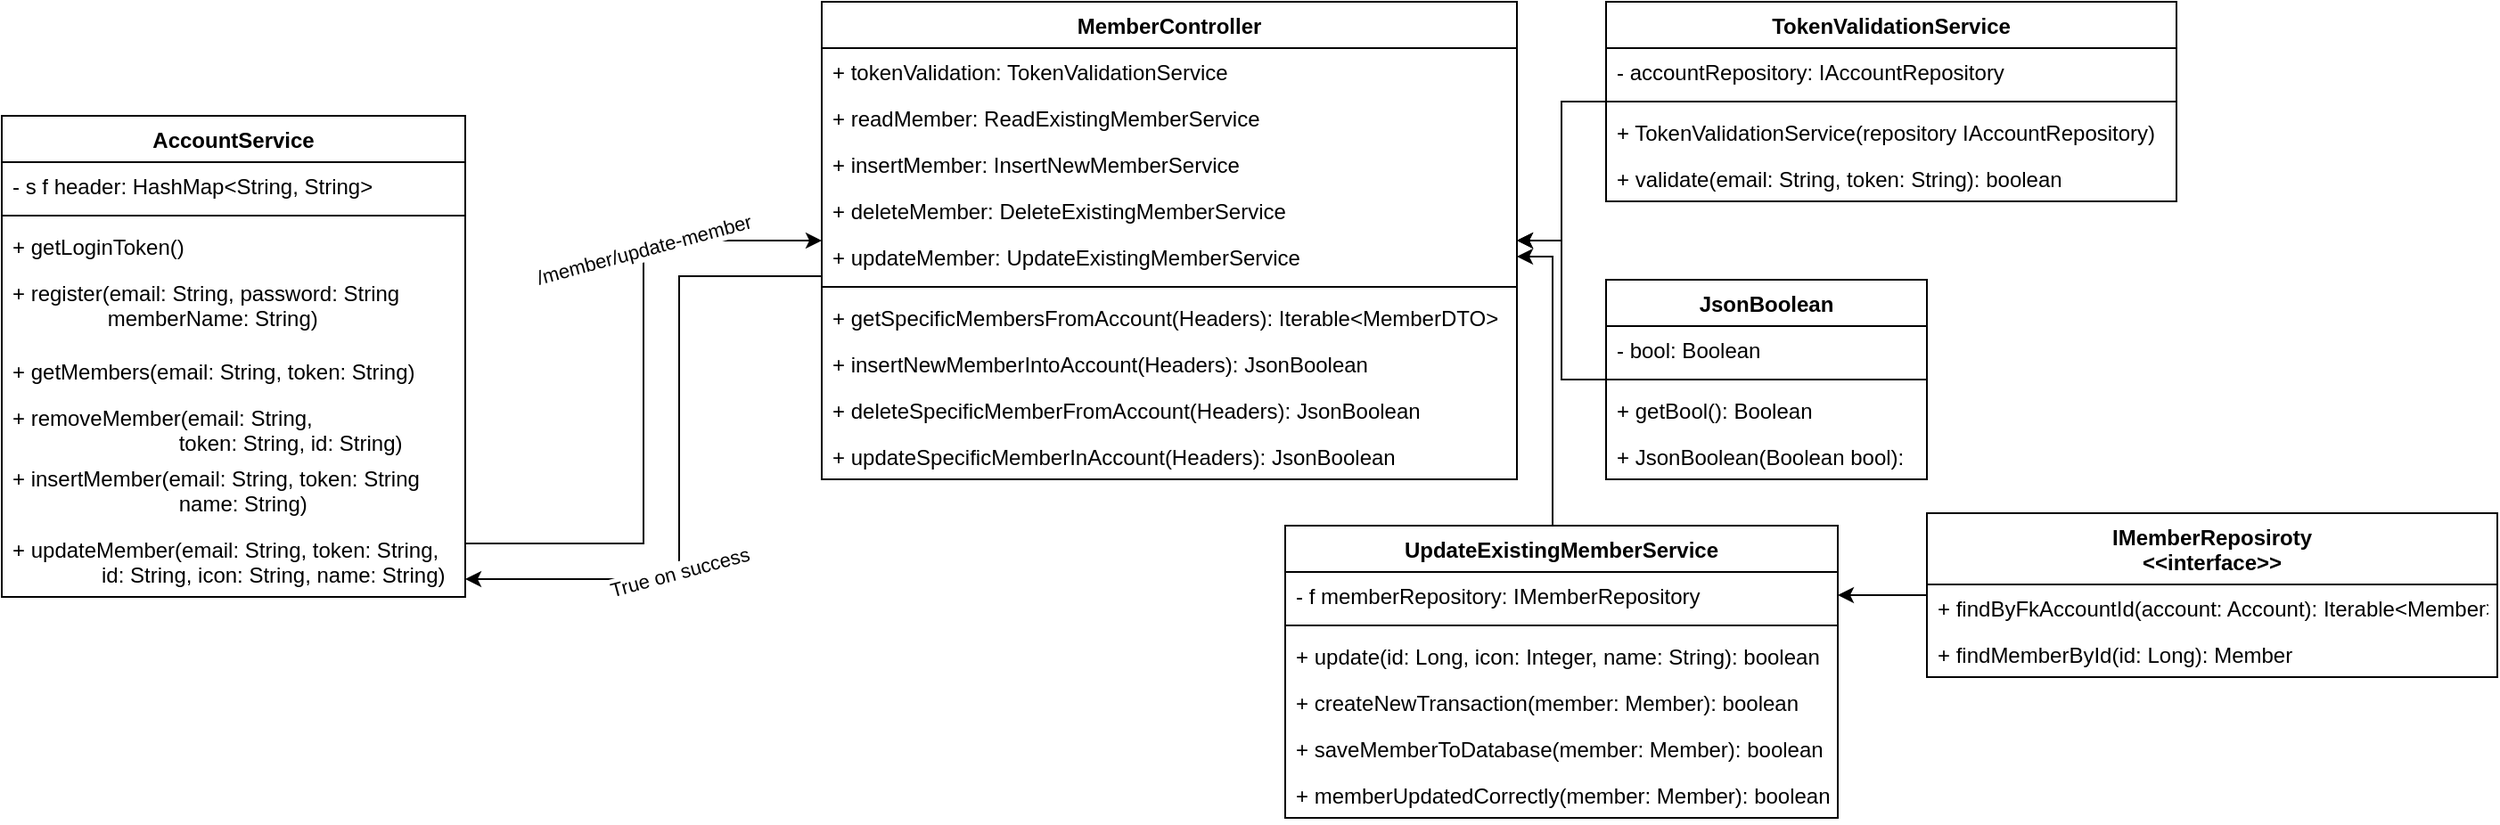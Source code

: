 <mxfile version="16.4.6" type="device"><diagram id="gSbdaDxsMbok1CSDJd0M" name="Page-1"><mxGraphModel dx="1778" dy="1001" grid="1" gridSize="10" guides="1" tooltips="1" connect="1" arrows="1" fold="1" page="1" pageScale="1" pageWidth="827" pageHeight="1169" math="0" shadow="0"><root><mxCell id="0"/><mxCell id="1" parent="0"/><mxCell id="hQ0m7gXWWsQ8C6nwubOk-6" value="AccountService" style="swimlane;fontStyle=1;align=center;verticalAlign=top;childLayout=stackLayout;horizontal=1;startSize=26;horizontalStack=0;resizeParent=1;resizeParentMax=0;resizeLast=0;collapsible=1;marginBottom=0;" vertex="1" parent="1"><mxGeometry x="30" y="160" width="260" height="270" as="geometry"/></mxCell><mxCell id="hQ0m7gXWWsQ8C6nwubOk-7" value="- s f header: HashMap&lt;String, String&gt;" style="text;strokeColor=none;fillColor=none;align=left;verticalAlign=top;spacingLeft=4;spacingRight=4;overflow=hidden;rotatable=0;points=[[0,0.5],[1,0.5]];portConstraint=eastwest;" vertex="1" parent="hQ0m7gXWWsQ8C6nwubOk-6"><mxGeometry y="26" width="260" height="26" as="geometry"/></mxCell><mxCell id="hQ0m7gXWWsQ8C6nwubOk-8" value="" style="line;strokeWidth=1;fillColor=none;align=left;verticalAlign=middle;spacingTop=-1;spacingLeft=3;spacingRight=3;rotatable=0;labelPosition=right;points=[];portConstraint=eastwest;" vertex="1" parent="hQ0m7gXWWsQ8C6nwubOk-6"><mxGeometry y="52" width="260" height="8" as="geometry"/></mxCell><mxCell id="hQ0m7gXWWsQ8C6nwubOk-9" value="+ getLoginToken()" style="text;strokeColor=none;fillColor=none;align=left;verticalAlign=top;spacingLeft=4;spacingRight=4;overflow=hidden;rotatable=0;points=[[0,0.5],[1,0.5]];portConstraint=eastwest;" vertex="1" parent="hQ0m7gXWWsQ8C6nwubOk-6"><mxGeometry y="60" width="260" height="26" as="geometry"/></mxCell><mxCell id="hQ0m7gXWWsQ8C6nwubOk-55" value="+ register(email: String, password: String&#10;                memberName: String)" style="text;strokeColor=none;fillColor=none;align=left;verticalAlign=top;spacingLeft=4;spacingRight=4;overflow=hidden;rotatable=0;points=[[0,0.5],[1,0.5]];portConstraint=eastwest;" vertex="1" parent="hQ0m7gXWWsQ8C6nwubOk-6"><mxGeometry y="86" width="260" height="44" as="geometry"/></mxCell><mxCell id="hQ0m7gXWWsQ8C6nwubOk-56" value="+ getMembers(email: String, token: String)" style="text;strokeColor=none;fillColor=none;align=left;verticalAlign=top;spacingLeft=4;spacingRight=4;overflow=hidden;rotatable=0;points=[[0,0.5],[1,0.5]];portConstraint=eastwest;" vertex="1" parent="hQ0m7gXWWsQ8C6nwubOk-6"><mxGeometry y="130" width="260" height="26" as="geometry"/></mxCell><mxCell id="hQ0m7gXWWsQ8C6nwubOk-57" value="+ removeMember(email: String, &#10;                            token: String, id: String)" style="text;strokeColor=none;fillColor=none;align=left;verticalAlign=top;spacingLeft=4;spacingRight=4;overflow=hidden;rotatable=0;points=[[0,0.5],[1,0.5]];portConstraint=eastwest;" vertex="1" parent="hQ0m7gXWWsQ8C6nwubOk-6"><mxGeometry y="156" width="260" height="34" as="geometry"/></mxCell><mxCell id="hQ0m7gXWWsQ8C6nwubOk-58" value="+ insertMember(email: String, token: String&#10;                            name: String)" style="text;strokeColor=none;fillColor=none;align=left;verticalAlign=top;spacingLeft=4;spacingRight=4;overflow=hidden;rotatable=0;points=[[0,0.5],[1,0.5]];portConstraint=eastwest;" vertex="1" parent="hQ0m7gXWWsQ8C6nwubOk-6"><mxGeometry y="190" width="260" height="40" as="geometry"/></mxCell><mxCell id="hQ0m7gXWWsQ8C6nwubOk-59" value="+ updateMember(email: String, token: String,&#10;               id: String, icon: String, name: String)" style="text;strokeColor=none;fillColor=none;align=left;verticalAlign=top;spacingLeft=4;spacingRight=4;overflow=hidden;rotatable=0;points=[[0,0.5],[1,0.5]];portConstraint=eastwest;" vertex="1" parent="hQ0m7gXWWsQ8C6nwubOk-6"><mxGeometry y="230" width="260" height="40" as="geometry"/></mxCell><mxCell id="hQ0m7gXWWsQ8C6nwubOk-10" value="MemberController" style="swimlane;fontStyle=1;align=center;verticalAlign=top;childLayout=stackLayout;horizontal=1;startSize=26;horizontalStack=0;resizeParent=1;resizeParentMax=0;resizeLast=0;collapsible=1;marginBottom=0;" vertex="1" parent="1"><mxGeometry x="490" y="96" width="390" height="268" as="geometry"/></mxCell><mxCell id="hQ0m7gXWWsQ8C6nwubOk-35" value="+ tokenValidation: TokenValidationService " style="text;strokeColor=none;fillColor=none;align=left;verticalAlign=top;spacingLeft=4;spacingRight=4;overflow=hidden;rotatable=0;points=[[0,0.5],[1,0.5]];portConstraint=eastwest;" vertex="1" parent="hQ0m7gXWWsQ8C6nwubOk-10"><mxGeometry y="26" width="390" height="26" as="geometry"/></mxCell><mxCell id="hQ0m7gXWWsQ8C6nwubOk-11" value="+ readMember: ReadExistingMemberService " style="text;strokeColor=none;fillColor=none;align=left;verticalAlign=top;spacingLeft=4;spacingRight=4;overflow=hidden;rotatable=0;points=[[0,0.5],[1,0.5]];portConstraint=eastwest;" vertex="1" parent="hQ0m7gXWWsQ8C6nwubOk-10"><mxGeometry y="52" width="390" height="26" as="geometry"/></mxCell><mxCell id="hQ0m7gXWWsQ8C6nwubOk-16" value="+ insertMember: InsertNewMemberService " style="text;strokeColor=none;fillColor=none;align=left;verticalAlign=top;spacingLeft=4;spacingRight=4;overflow=hidden;rotatable=0;points=[[0,0.5],[1,0.5]];portConstraint=eastwest;" vertex="1" parent="hQ0m7gXWWsQ8C6nwubOk-10"><mxGeometry y="78" width="390" height="26" as="geometry"/></mxCell><mxCell id="hQ0m7gXWWsQ8C6nwubOk-17" value="+ deleteMember: DeleteExistingMemberService " style="text;strokeColor=none;fillColor=none;align=left;verticalAlign=top;spacingLeft=4;spacingRight=4;overflow=hidden;rotatable=0;points=[[0,0.5],[1,0.5]];portConstraint=eastwest;" vertex="1" parent="hQ0m7gXWWsQ8C6nwubOk-10"><mxGeometry y="104" width="390" height="26" as="geometry"/></mxCell><mxCell id="hQ0m7gXWWsQ8C6nwubOk-18" value="+ updateMember: UpdateExistingMemberService " style="text;strokeColor=none;fillColor=none;align=left;verticalAlign=top;spacingLeft=4;spacingRight=4;overflow=hidden;rotatable=0;points=[[0,0.5],[1,0.5]];portConstraint=eastwest;" vertex="1" parent="hQ0m7gXWWsQ8C6nwubOk-10"><mxGeometry y="130" width="390" height="26" as="geometry"/></mxCell><mxCell id="hQ0m7gXWWsQ8C6nwubOk-12" value="" style="line;strokeWidth=1;fillColor=none;align=left;verticalAlign=middle;spacingTop=-1;spacingLeft=3;spacingRight=3;rotatable=0;labelPosition=right;points=[];portConstraint=eastwest;" vertex="1" parent="hQ0m7gXWWsQ8C6nwubOk-10"><mxGeometry y="156" width="390" height="8" as="geometry"/></mxCell><mxCell id="hQ0m7gXWWsQ8C6nwubOk-13" value="+ getSpecificMembersFromAccount(Headers): Iterable&lt;MemberDTO&gt;" style="text;strokeColor=none;fillColor=none;align=left;verticalAlign=top;spacingLeft=4;spacingRight=4;overflow=hidden;rotatable=0;points=[[0,0.5],[1,0.5]];portConstraint=eastwest;" vertex="1" parent="hQ0m7gXWWsQ8C6nwubOk-10"><mxGeometry y="164" width="390" height="26" as="geometry"/></mxCell><mxCell id="hQ0m7gXWWsQ8C6nwubOk-19" value="+ insertNewMemberIntoAccount(Headers): JsonBoolean" style="text;strokeColor=none;fillColor=none;align=left;verticalAlign=top;spacingLeft=4;spacingRight=4;overflow=hidden;rotatable=0;points=[[0,0.5],[1,0.5]];portConstraint=eastwest;" vertex="1" parent="hQ0m7gXWWsQ8C6nwubOk-10"><mxGeometry y="190" width="390" height="26" as="geometry"/></mxCell><mxCell id="hQ0m7gXWWsQ8C6nwubOk-20" value="+ deleteSpecificMemberFromAccount(Headers): JsonBoolean" style="text;strokeColor=none;fillColor=none;align=left;verticalAlign=top;spacingLeft=4;spacingRight=4;overflow=hidden;rotatable=0;points=[[0,0.5],[1,0.5]];portConstraint=eastwest;" vertex="1" parent="hQ0m7gXWWsQ8C6nwubOk-10"><mxGeometry y="216" width="390" height="26" as="geometry"/></mxCell><mxCell id="hQ0m7gXWWsQ8C6nwubOk-21" value="+ updateSpecificMemberInAccount(Headers): JsonBoolean" style="text;strokeColor=none;fillColor=none;align=left;verticalAlign=top;spacingLeft=4;spacingRight=4;overflow=hidden;rotatable=0;points=[[0,0.5],[1,0.5]];portConstraint=eastwest;" vertex="1" parent="hQ0m7gXWWsQ8C6nwubOk-10"><mxGeometry y="242" width="390" height="26" as="geometry"/></mxCell><mxCell id="hQ0m7gXWWsQ8C6nwubOk-14" style="edgeStyle=orthogonalEdgeStyle;rounded=0;orthogonalLoop=1;jettySize=auto;html=1;" edge="1" parent="1" source="hQ0m7gXWWsQ8C6nwubOk-59" target="hQ0m7gXWWsQ8C6nwubOk-18"><mxGeometry relative="1" as="geometry"><Array as="points"><mxPoint x="390" y="400"/><mxPoint x="390" y="230"/></Array></mxGeometry></mxCell><mxCell id="hQ0m7gXWWsQ8C6nwubOk-15" value="/member/update-member" style="edgeLabel;html=1;align=center;verticalAlign=middle;resizable=0;points=[];rotation=-15;" vertex="1" connectable="0" parent="hQ0m7gXWWsQ8C6nwubOk-14"><mxGeometry x="-0.184" y="-2" relative="1" as="geometry"><mxPoint x="-2" y="-114" as="offset"/></mxGeometry></mxCell><mxCell id="hQ0m7gXWWsQ8C6nwubOk-34" style="edgeStyle=orthogonalEdgeStyle;rounded=0;orthogonalLoop=1;jettySize=auto;html=1;" edge="1" parent="1" source="hQ0m7gXWWsQ8C6nwubOk-24" target="hQ0m7gXWWsQ8C6nwubOk-10"><mxGeometry relative="1" as="geometry"/></mxCell><mxCell id="hQ0m7gXWWsQ8C6nwubOk-24" value="JsonBoolean" style="swimlane;fontStyle=1;align=center;verticalAlign=top;childLayout=stackLayout;horizontal=1;startSize=26;horizontalStack=0;resizeParent=1;resizeParentMax=0;resizeLast=0;collapsible=1;marginBottom=0;" vertex="1" parent="1"><mxGeometry x="930" y="252" width="180" height="112" as="geometry"/></mxCell><mxCell id="hQ0m7gXWWsQ8C6nwubOk-25" value="- bool: Boolean" style="text;strokeColor=none;fillColor=none;align=left;verticalAlign=top;spacingLeft=4;spacingRight=4;overflow=hidden;rotatable=0;points=[[0,0.5],[1,0.5]];portConstraint=eastwest;" vertex="1" parent="hQ0m7gXWWsQ8C6nwubOk-24"><mxGeometry y="26" width="180" height="26" as="geometry"/></mxCell><mxCell id="hQ0m7gXWWsQ8C6nwubOk-26" value="" style="line;strokeWidth=1;fillColor=none;align=left;verticalAlign=middle;spacingTop=-1;spacingLeft=3;spacingRight=3;rotatable=0;labelPosition=right;points=[];portConstraint=eastwest;" vertex="1" parent="hQ0m7gXWWsQ8C6nwubOk-24"><mxGeometry y="52" width="180" height="8" as="geometry"/></mxCell><mxCell id="hQ0m7gXWWsQ8C6nwubOk-27" value="+ getBool(): Boolean" style="text;strokeColor=none;fillColor=none;align=left;verticalAlign=top;spacingLeft=4;spacingRight=4;overflow=hidden;rotatable=0;points=[[0,0.5],[1,0.5]];portConstraint=eastwest;" vertex="1" parent="hQ0m7gXWWsQ8C6nwubOk-24"><mxGeometry y="60" width="180" height="26" as="geometry"/></mxCell><mxCell id="hQ0m7gXWWsQ8C6nwubOk-33" value="+ JsonBoolean(Boolean bool):" style="text;strokeColor=none;fillColor=none;align=left;verticalAlign=top;spacingLeft=4;spacingRight=4;overflow=hidden;rotatable=0;points=[[0,0.5],[1,0.5]];portConstraint=eastwest;" vertex="1" parent="hQ0m7gXWWsQ8C6nwubOk-24"><mxGeometry y="86" width="180" height="26" as="geometry"/></mxCell><mxCell id="hQ0m7gXWWsQ8C6nwubOk-43" style="edgeStyle=orthogonalEdgeStyle;rounded=0;orthogonalLoop=1;jettySize=auto;html=1;" edge="1" parent="1" source="hQ0m7gXWWsQ8C6nwubOk-28" target="hQ0m7gXWWsQ8C6nwubOk-18"><mxGeometry relative="1" as="geometry"><Array as="points"><mxPoint x="900" y="239"/></Array></mxGeometry></mxCell><mxCell id="hQ0m7gXWWsQ8C6nwubOk-28" value="UpdateExistingMemberService" style="swimlane;fontStyle=1;align=center;verticalAlign=top;childLayout=stackLayout;horizontal=1;startSize=26;horizontalStack=0;resizeParent=1;resizeParentMax=0;resizeLast=0;collapsible=1;marginBottom=0;" vertex="1" parent="1"><mxGeometry x="750" y="390" width="310" height="164" as="geometry"/></mxCell><mxCell id="hQ0m7gXWWsQ8C6nwubOk-29" value="- f memberRepository: IMemberRepository" style="text;strokeColor=none;fillColor=none;align=left;verticalAlign=top;spacingLeft=4;spacingRight=4;overflow=hidden;rotatable=0;points=[[0,0.5],[1,0.5]];portConstraint=eastwest;" vertex="1" parent="hQ0m7gXWWsQ8C6nwubOk-28"><mxGeometry y="26" width="310" height="26" as="geometry"/></mxCell><mxCell id="hQ0m7gXWWsQ8C6nwubOk-30" value="" style="line;strokeWidth=1;fillColor=none;align=left;verticalAlign=middle;spacingTop=-1;spacingLeft=3;spacingRight=3;rotatable=0;labelPosition=right;points=[];portConstraint=eastwest;" vertex="1" parent="hQ0m7gXWWsQ8C6nwubOk-28"><mxGeometry y="52" width="310" height="8" as="geometry"/></mxCell><mxCell id="hQ0m7gXWWsQ8C6nwubOk-31" value="+ update(id: Long, icon: Integer, name: String): boolean" style="text;strokeColor=none;fillColor=none;align=left;verticalAlign=top;spacingLeft=4;spacingRight=4;overflow=hidden;rotatable=0;points=[[0,0.5],[1,0.5]];portConstraint=eastwest;" vertex="1" parent="hQ0m7gXWWsQ8C6nwubOk-28"><mxGeometry y="60" width="310" height="26" as="geometry"/></mxCell><mxCell id="hQ0m7gXWWsQ8C6nwubOk-44" value="+ createNewTransaction(member: Member): boolean" style="text;strokeColor=none;fillColor=none;align=left;verticalAlign=top;spacingLeft=4;spacingRight=4;overflow=hidden;rotatable=0;points=[[0,0.5],[1,0.5]];portConstraint=eastwest;" vertex="1" parent="hQ0m7gXWWsQ8C6nwubOk-28"><mxGeometry y="86" width="310" height="26" as="geometry"/></mxCell><mxCell id="hQ0m7gXWWsQ8C6nwubOk-45" value="+ saveMemberToDatabase(member: Member): boolean" style="text;strokeColor=none;fillColor=none;align=left;verticalAlign=top;spacingLeft=4;spacingRight=4;overflow=hidden;rotatable=0;points=[[0,0.5],[1,0.5]];portConstraint=eastwest;" vertex="1" parent="hQ0m7gXWWsQ8C6nwubOk-28"><mxGeometry y="112" width="310" height="26" as="geometry"/></mxCell><mxCell id="hQ0m7gXWWsQ8C6nwubOk-46" value="+ memberUpdatedCorrectly(member: Member): boolean" style="text;strokeColor=none;fillColor=none;align=left;verticalAlign=top;spacingLeft=4;spacingRight=4;overflow=hidden;rotatable=0;points=[[0,0.5],[1,0.5]];portConstraint=eastwest;" vertex="1" parent="hQ0m7gXWWsQ8C6nwubOk-28"><mxGeometry y="138" width="310" height="26" as="geometry"/></mxCell><mxCell id="hQ0m7gXWWsQ8C6nwubOk-41" style="edgeStyle=orthogonalEdgeStyle;rounded=0;orthogonalLoop=1;jettySize=auto;html=1;" edge="1" parent="1" source="hQ0m7gXWWsQ8C6nwubOk-36" target="hQ0m7gXWWsQ8C6nwubOk-10"><mxGeometry relative="1" as="geometry"/></mxCell><mxCell id="hQ0m7gXWWsQ8C6nwubOk-36" value="TokenValidationService" style="swimlane;fontStyle=1;align=center;verticalAlign=top;childLayout=stackLayout;horizontal=1;startSize=26;horizontalStack=0;resizeParent=1;resizeParentMax=0;resizeLast=0;collapsible=1;marginBottom=0;" vertex="1" parent="1"><mxGeometry x="930" y="96" width="320" height="112" as="geometry"/></mxCell><mxCell id="hQ0m7gXWWsQ8C6nwubOk-37" value="- accountRepository: IAccountRepository" style="text;strokeColor=none;fillColor=none;align=left;verticalAlign=top;spacingLeft=4;spacingRight=4;overflow=hidden;rotatable=0;points=[[0,0.5],[1,0.5]];portConstraint=eastwest;" vertex="1" parent="hQ0m7gXWWsQ8C6nwubOk-36"><mxGeometry y="26" width="320" height="26" as="geometry"/></mxCell><mxCell id="hQ0m7gXWWsQ8C6nwubOk-38" value="" style="line;strokeWidth=1;fillColor=none;align=left;verticalAlign=middle;spacingTop=-1;spacingLeft=3;spacingRight=3;rotatable=0;labelPosition=right;points=[];portConstraint=eastwest;" vertex="1" parent="hQ0m7gXWWsQ8C6nwubOk-36"><mxGeometry y="52" width="320" height="8" as="geometry"/></mxCell><mxCell id="hQ0m7gXWWsQ8C6nwubOk-39" value="+ TokenValidationService(repository IAccountRepository)" style="text;strokeColor=none;fillColor=none;align=left;verticalAlign=top;spacingLeft=4;spacingRight=4;overflow=hidden;rotatable=0;points=[[0,0.5],[1,0.5]];portConstraint=eastwest;" vertex="1" parent="hQ0m7gXWWsQ8C6nwubOk-36"><mxGeometry y="60" width="320" height="26" as="geometry"/></mxCell><mxCell id="hQ0m7gXWWsQ8C6nwubOk-42" value="+ validate(email: String, token: String): boolean" style="text;strokeColor=none;fillColor=none;align=left;verticalAlign=top;spacingLeft=4;spacingRight=4;overflow=hidden;rotatable=0;points=[[0,0.5],[1,0.5]];portConstraint=eastwest;" vertex="1" parent="hQ0m7gXWWsQ8C6nwubOk-36"><mxGeometry y="86" width="320" height="26" as="geometry"/></mxCell><mxCell id="hQ0m7gXWWsQ8C6nwubOk-54" style="edgeStyle=orthogonalEdgeStyle;rounded=0;orthogonalLoop=1;jettySize=auto;html=1;" edge="1" parent="1" source="hQ0m7gXWWsQ8C6nwubOk-49" target="hQ0m7gXWWsQ8C6nwubOk-29"><mxGeometry relative="1" as="geometry"/></mxCell><mxCell id="hQ0m7gXWWsQ8C6nwubOk-49" value="IMemberReposiroty&#10;&lt;&lt;interface&gt;&gt;" style="swimlane;fontStyle=1;align=center;verticalAlign=top;childLayout=stackLayout;horizontal=1;startSize=40;horizontalStack=0;resizeParent=1;resizeParentMax=0;resizeLast=0;collapsible=1;marginBottom=0;" vertex="1" parent="1"><mxGeometry x="1110" y="383" width="320" height="92" as="geometry"/></mxCell><mxCell id="hQ0m7gXWWsQ8C6nwubOk-52" value="+ findByFkAccountId(account: Account): Iterable&lt;Member&gt;" style="text;strokeColor=none;fillColor=none;align=left;verticalAlign=top;spacingLeft=4;spacingRight=4;overflow=hidden;rotatable=0;points=[[0,0.5],[1,0.5]];portConstraint=eastwest;" vertex="1" parent="hQ0m7gXWWsQ8C6nwubOk-49"><mxGeometry y="40" width="320" height="26" as="geometry"/></mxCell><mxCell id="hQ0m7gXWWsQ8C6nwubOk-53" value="+ findMemberById(id: Long): Member" style="text;strokeColor=none;fillColor=none;align=left;verticalAlign=top;spacingLeft=4;spacingRight=4;overflow=hidden;rotatable=0;points=[[0,0.5],[1,0.5]];portConstraint=eastwest;" vertex="1" parent="hQ0m7gXWWsQ8C6nwubOk-49"><mxGeometry y="66" width="320" height="26" as="geometry"/></mxCell><mxCell id="hQ0m7gXWWsQ8C6nwubOk-62" style="edgeStyle=orthogonalEdgeStyle;rounded=0;orthogonalLoop=1;jettySize=auto;html=1;" edge="1" parent="1" source="hQ0m7gXWWsQ8C6nwubOk-18" target="hQ0m7gXWWsQ8C6nwubOk-59"><mxGeometry relative="1" as="geometry"><Array as="points"><mxPoint x="410" y="250"/><mxPoint x="410" y="420"/></Array></mxGeometry></mxCell><mxCell id="hQ0m7gXWWsQ8C6nwubOk-63" value="True on success" style="edgeLabel;html=1;align=center;verticalAlign=middle;resizable=0;points=[];rotation=-15;" vertex="1" connectable="0" parent="hQ0m7gXWWsQ8C6nwubOk-62"><mxGeometry x="0.421" y="-1" relative="1" as="geometry"><mxPoint x="13" y="-3" as="offset"/></mxGeometry></mxCell></root></mxGraphModel></diagram></mxfile>